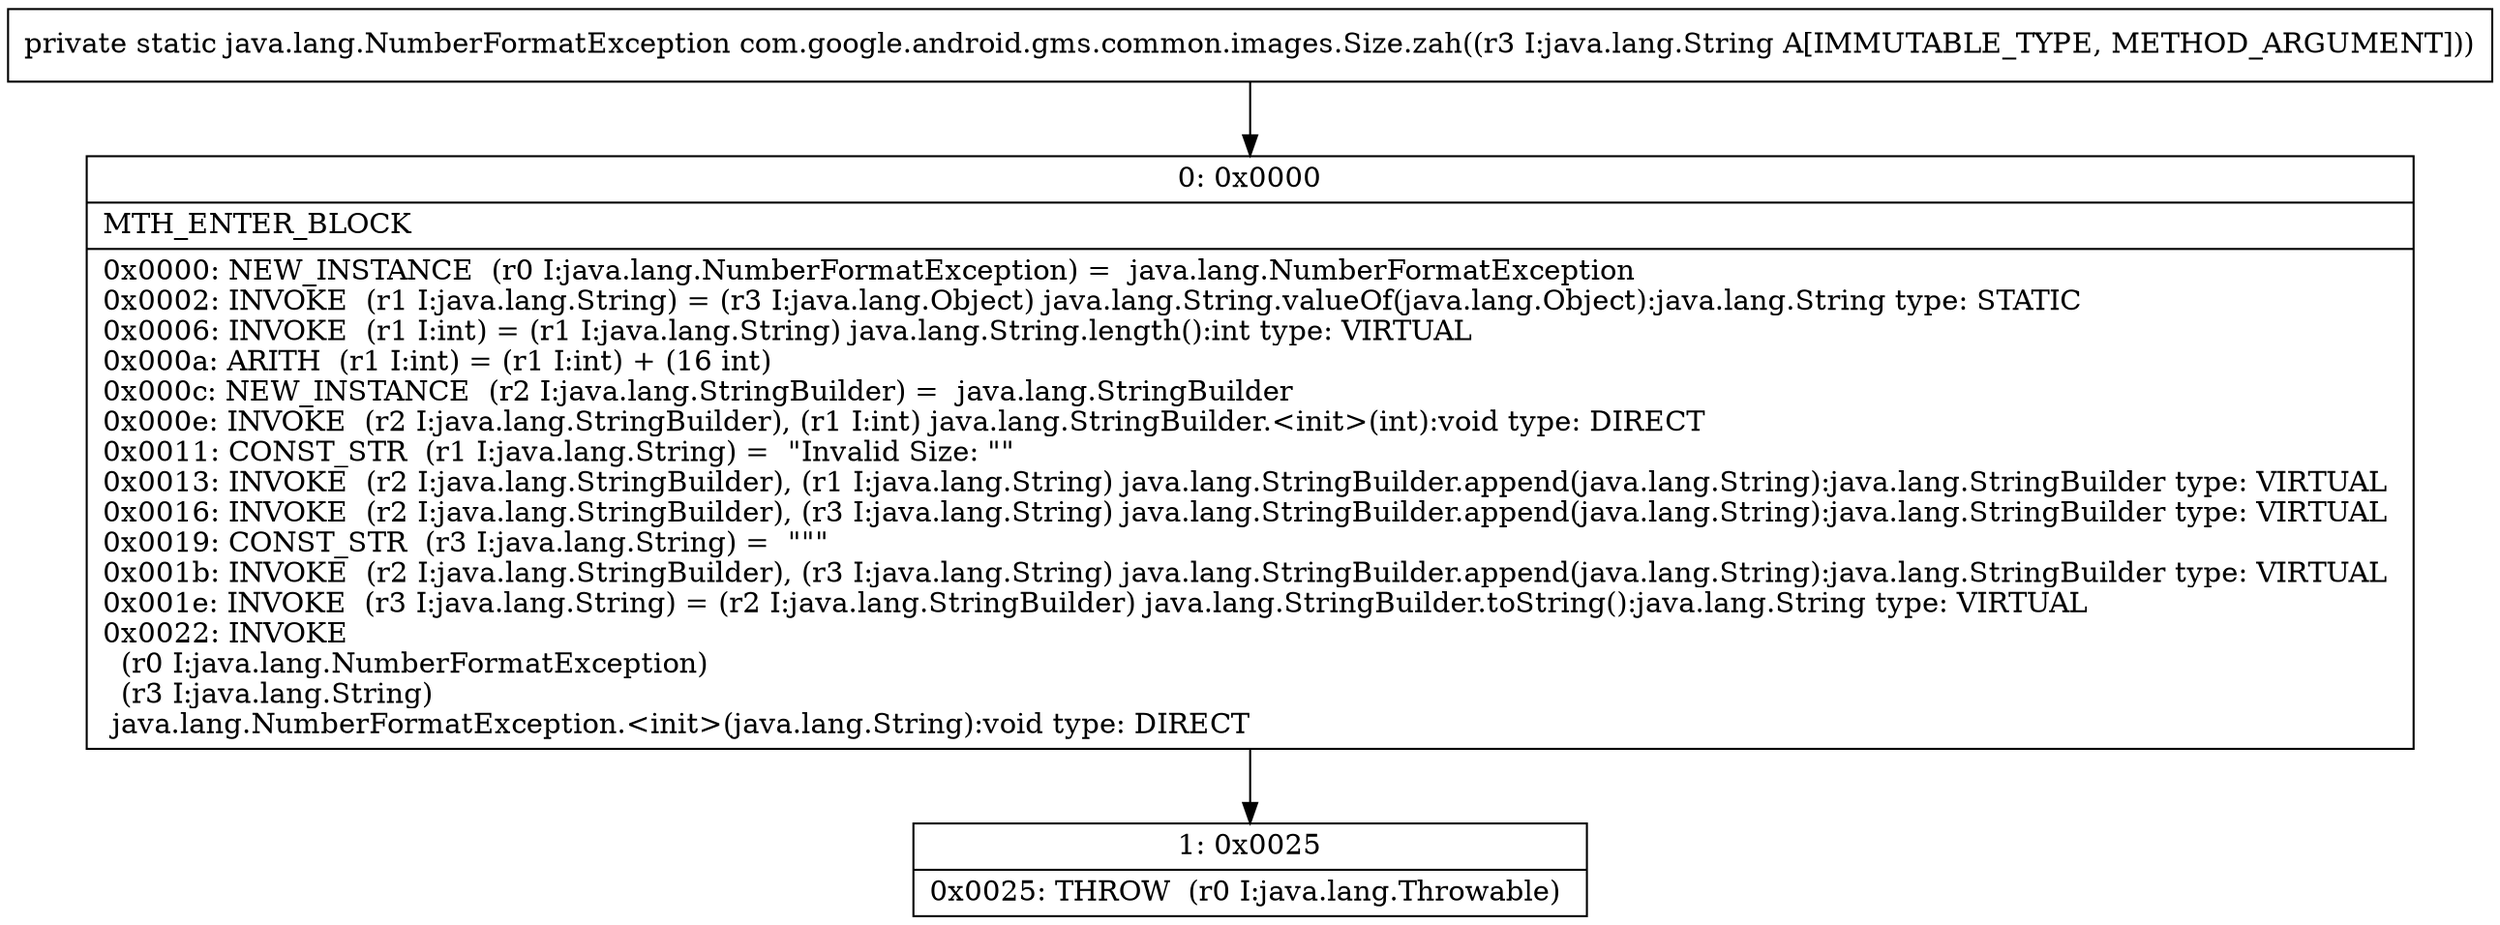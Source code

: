 digraph "CFG forcom.google.android.gms.common.images.Size.zah(Ljava\/lang\/String;)Ljava\/lang\/NumberFormatException;" {
Node_0 [shape=record,label="{0\:\ 0x0000|MTH_ENTER_BLOCK\l|0x0000: NEW_INSTANCE  (r0 I:java.lang.NumberFormatException) =  java.lang.NumberFormatException \l0x0002: INVOKE  (r1 I:java.lang.String) = (r3 I:java.lang.Object) java.lang.String.valueOf(java.lang.Object):java.lang.String type: STATIC \l0x0006: INVOKE  (r1 I:int) = (r1 I:java.lang.String) java.lang.String.length():int type: VIRTUAL \l0x000a: ARITH  (r1 I:int) = (r1 I:int) + (16 int) \l0x000c: NEW_INSTANCE  (r2 I:java.lang.StringBuilder) =  java.lang.StringBuilder \l0x000e: INVOKE  (r2 I:java.lang.StringBuilder), (r1 I:int) java.lang.StringBuilder.\<init\>(int):void type: DIRECT \l0x0011: CONST_STR  (r1 I:java.lang.String) =  \"Invalid Size: \"\" \l0x0013: INVOKE  (r2 I:java.lang.StringBuilder), (r1 I:java.lang.String) java.lang.StringBuilder.append(java.lang.String):java.lang.StringBuilder type: VIRTUAL \l0x0016: INVOKE  (r2 I:java.lang.StringBuilder), (r3 I:java.lang.String) java.lang.StringBuilder.append(java.lang.String):java.lang.StringBuilder type: VIRTUAL \l0x0019: CONST_STR  (r3 I:java.lang.String) =  \"\"\" \l0x001b: INVOKE  (r2 I:java.lang.StringBuilder), (r3 I:java.lang.String) java.lang.StringBuilder.append(java.lang.String):java.lang.StringBuilder type: VIRTUAL \l0x001e: INVOKE  (r3 I:java.lang.String) = (r2 I:java.lang.StringBuilder) java.lang.StringBuilder.toString():java.lang.String type: VIRTUAL \l0x0022: INVOKE  \l  (r0 I:java.lang.NumberFormatException)\l  (r3 I:java.lang.String)\l java.lang.NumberFormatException.\<init\>(java.lang.String):void type: DIRECT \l}"];
Node_1 [shape=record,label="{1\:\ 0x0025|0x0025: THROW  (r0 I:java.lang.Throwable) \l}"];
MethodNode[shape=record,label="{private static java.lang.NumberFormatException com.google.android.gms.common.images.Size.zah((r3 I:java.lang.String A[IMMUTABLE_TYPE, METHOD_ARGUMENT])) }"];
MethodNode -> Node_0;
Node_0 -> Node_1;
}

